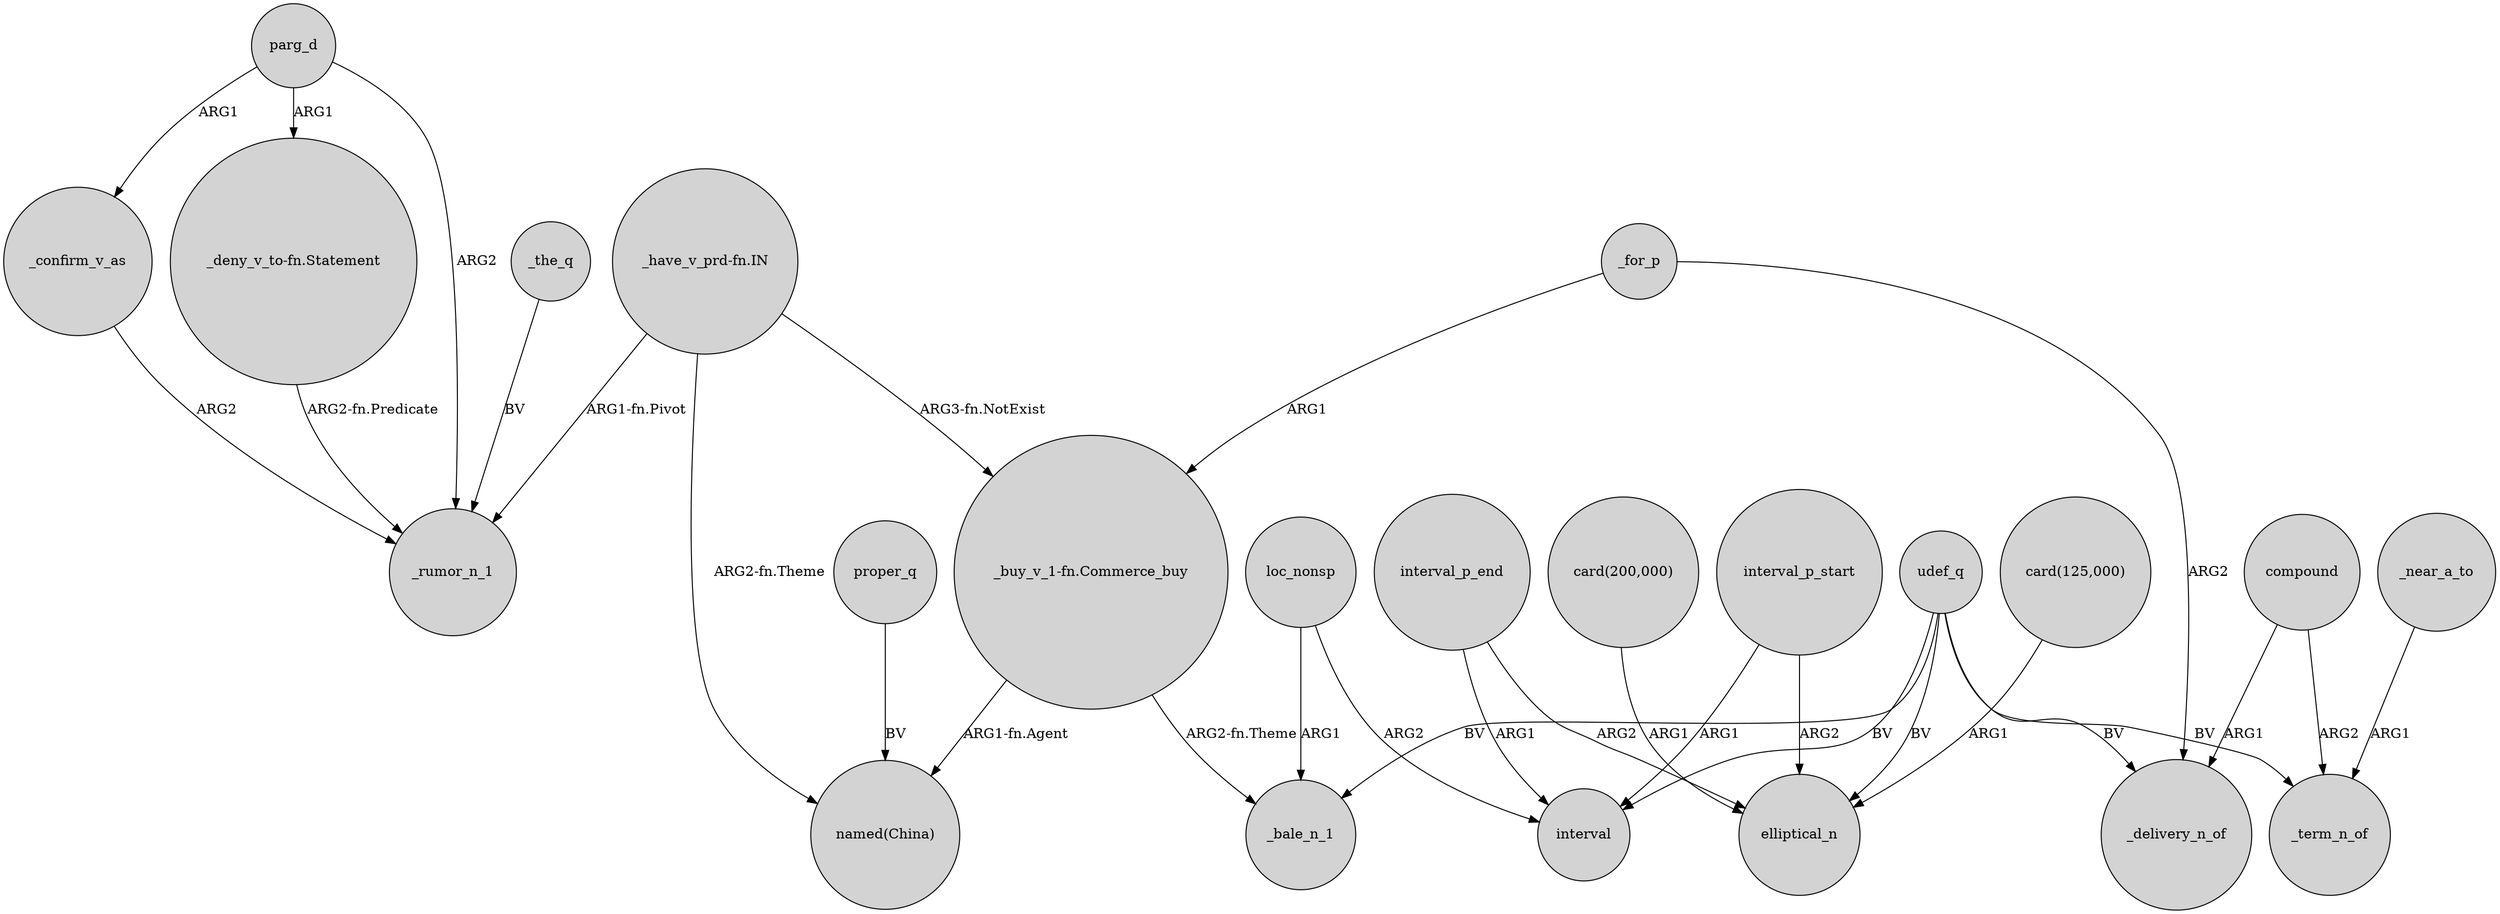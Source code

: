 digraph {
	node [shape=circle style=filled]
	parg_d -> _confirm_v_as [label=ARG1]
	parg_d -> "_deny_v_to-fn.Statement" [label=ARG1]
	"_have_v_prd-fn.IN" -> _rumor_n_1 [label="ARG1-fn.Pivot"]
	loc_nonsp -> interval [label=ARG2]
	udef_q -> elliptical_n [label=BV]
	compound -> _term_n_of [label=ARG2]
	"_buy_v_1-fn.Commerce_buy" -> _bale_n_1 [label="ARG2-fn.Theme"]
	udef_q -> _delivery_n_of [label=BV]
	"card(125,000)" -> elliptical_n [label=ARG1]
	interval_p_end -> elliptical_n [label=ARG2]
	"_deny_v_to-fn.Statement" -> _rumor_n_1 [label="ARG2-fn.Predicate"]
	"_have_v_prd-fn.IN" -> "named(China)" [label="ARG2-fn.Theme"]
	interval_p_start -> elliptical_n [label=ARG2]
	loc_nonsp -> _bale_n_1 [label=ARG1]
	parg_d -> _rumor_n_1 [label=ARG2]
	"_buy_v_1-fn.Commerce_buy" -> "named(China)" [label="ARG1-fn.Agent"]
	udef_q -> _bale_n_1 [label=BV]
	compound -> _delivery_n_of [label=ARG1]
	_confirm_v_as -> _rumor_n_1 [label=ARG2]
	interval_p_start -> interval [label=ARG1]
	udef_q -> _term_n_of [label=BV]
	_for_p -> _delivery_n_of [label=ARG2]
	_for_p -> "_buy_v_1-fn.Commerce_buy" [label=ARG1]
	proper_q -> "named(China)" [label=BV]
	_the_q -> _rumor_n_1 [label=BV]
	interval_p_end -> interval [label=ARG1]
	_near_a_to -> _term_n_of [label=ARG1]
	"_have_v_prd-fn.IN" -> "_buy_v_1-fn.Commerce_buy" [label="ARG3-fn.NotExist"]
	udef_q -> interval [label=BV]
	"card(200,000)" -> elliptical_n [label=ARG1]
}
